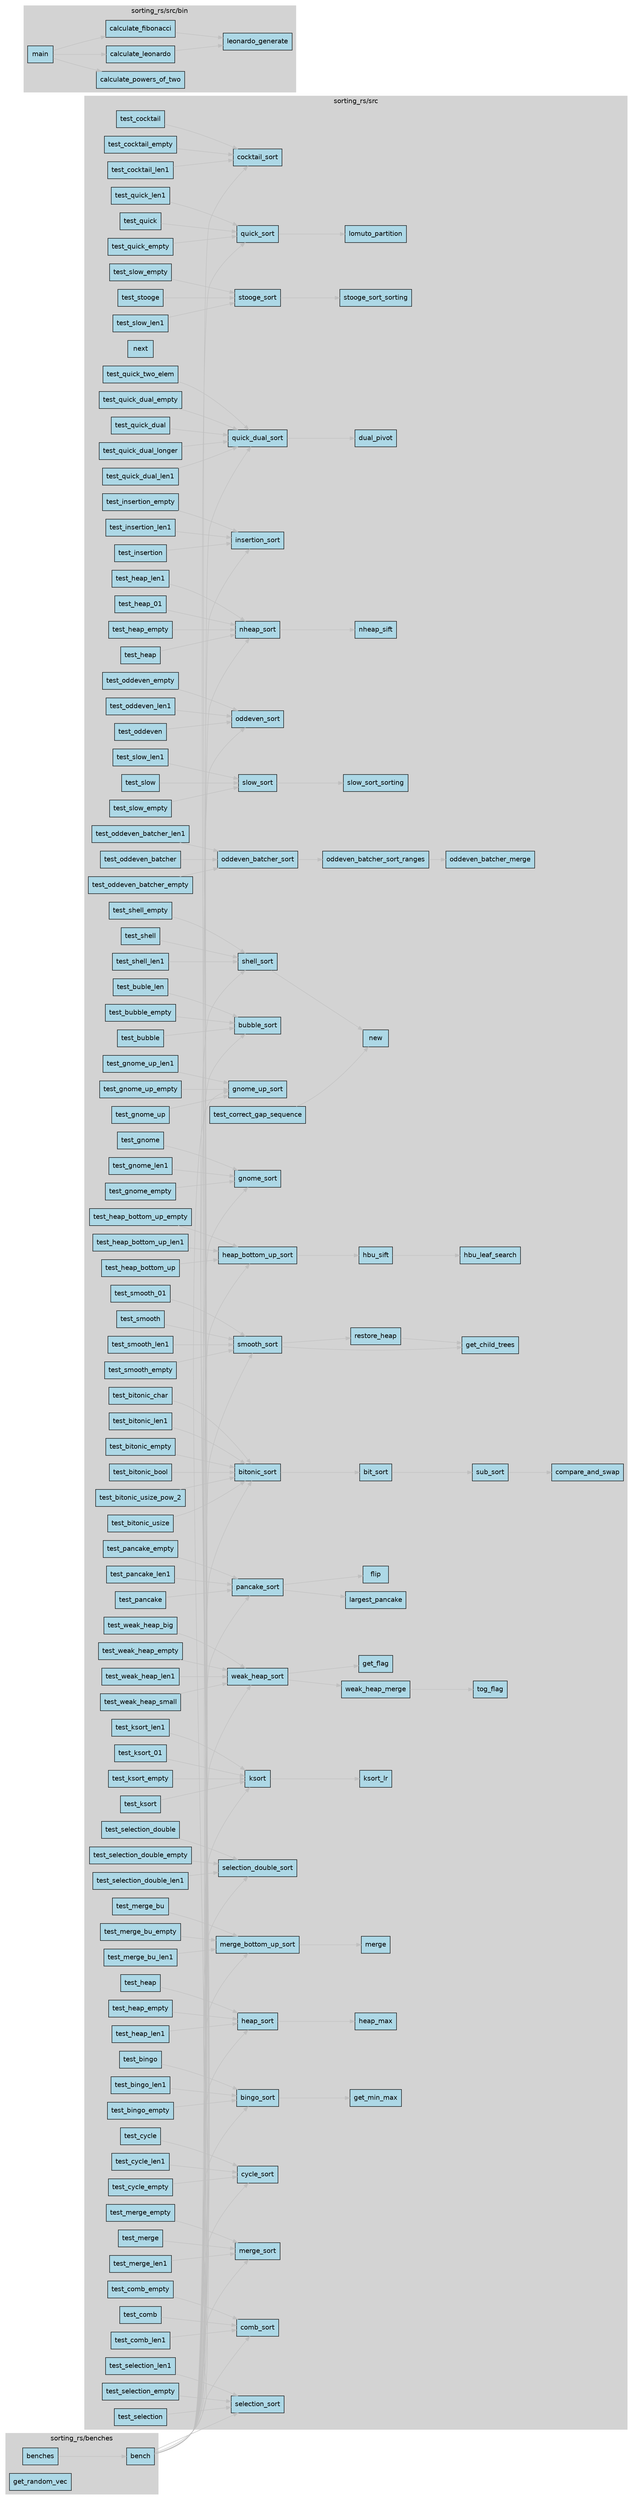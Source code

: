 digraph call_graph {
  rankdir=LR;
  node [shape=box, style=filled, fillcolor=lightblue, fontname=Helvetica];
  edge [color=gray];

  subgraph cluster_0 {
    label = "sorting_rs/benches";
    style=filled;
    color=lightgrey;
    fontname=Helvetica;
    "rust-analyzer cargo sorting_rs 1.2.10 bench()." [label="bench", tooltip=""]
    "rust-analyzer cargo sorting_rs 1.2.10 benches()." [label="benches", tooltip=""]
    "rust-analyzer cargo sorting_rs 1.2.10 get_random_vec()." [label="get_random_vec", tooltip=""]
  }
  subgraph cluster_1 {
    label = "sorting_rs/src";
    style=filled;
    color=lightgrey;
    fontname=Helvetica;
    "rust-analyzer cargo sorting_rs 1.2.10 pancake_sort/flip()." [label="flip", tooltip=""]
    "rust-analyzer cargo sorting_rs 1.2.10 ksort/tests/test_ksort_len1()." [label="test_ksort_len1", tooltip=""]
    "rust-analyzer cargo sorting_rs 1.2.10 insertion_sort/tests/test_insertion()." [label="test_insertion", tooltip=""]
    "rust-analyzer cargo sorting_rs 1.2.10 oddeven_sort/tests/test_oddeven_batcher_empty()." [label="test_oddeven_batcher_empty", tooltip=""]
    "rust-analyzer cargo sorting_rs 1.2.10 cocktail_sort/tests/test_cocktail()." [label="test_cocktail", tooltip=""]
    "rust-analyzer cargo sorting_rs 1.2.10 cocktail_sort/tests/test_cocktail_empty()." [label="test_cocktail_empty", tooltip=""]
    "rust-analyzer cargo sorting_rs 1.2.10 oddeven_sort/oddeven_sort()." [label="oddeven_sort", tooltip=""]
    "rust-analyzer cargo sorting_rs 1.2.10 selection_sort/tests/test_selection_double()." [label="test_selection_double", tooltip=""]
    "rust-analyzer cargo sorting_rs 1.2.10 heap_sort/hbu_leaf_search()." [label="hbu_leaf_search", tooltip=""]
    "rust-analyzer cargo sorting_rs 1.2.10 shell_sort/test/test_shell_empty()." [label="test_shell_empty", tooltip=""]
    "rust-analyzer cargo sorting_rs 1.2.10 smooth_sort/tests/test_smooth_01()." [label="test_smooth_01", tooltip=""]
    "rust-analyzer cargo sorting_rs 1.2.10 ksort/ksort_lr()." [label="ksort_lr", tooltip=""]
    "rust-analyzer cargo sorting_rs 1.2.10 quick_sort/tests/test_quick_empty()." [label="test_quick_empty", tooltip=""]
    "rust-analyzer cargo sorting_rs 1.2.10 shell_sort/impl#[GapSequence][Iterator]next()." [label="next", tooltip=""]
    "rust-analyzer cargo sorting_rs 1.2.10 stooge_sort/tests/test_slow_empty()." [label="test_slow_empty", tooltip=""]
    "rust-analyzer cargo sorting_rs 1.2.10 smooth_sort/get_child_trees()." [label="get_child_trees", tooltip=""]
    "rust-analyzer cargo sorting_rs 1.2.10 shell_sort/test/test_shell()." [label="test_shell", tooltip=""]
    "rust-analyzer cargo sorting_rs 1.2.10 stooge_sort/stooge_sort()." [label="stooge_sort", tooltip=""]
    "rust-analyzer cargo sorting_rs 1.2.10 slow_sort/tests/test_slow()." [label="test_slow", tooltip=""]
    "rust-analyzer cargo sorting_rs 1.2.10 oddeven_sort/oddeven_batcher_sort()." [label="oddeven_batcher_sort", tooltip=""]
    "rust-analyzer cargo sorting_rs 1.2.10 quick_sort/tests/test_quick_dual_longer()." [label="test_quick_dual_longer", tooltip=""]
    "rust-analyzer cargo sorting_rs 1.2.10 merge_sort/tests/test_merge_bu_empty()." [label="test_merge_bu_empty", tooltip=""]
    "rust-analyzer cargo sorting_rs 1.2.10 merge_sort/merge_bottom_up_sort()." [label="merge_bottom_up_sort", tooltip=""]
    "rust-analyzer cargo sorting_rs 1.2.10 nheap_sort/nheap_sort()." [label="nheap_sort", tooltip=""]
    "rust-analyzer cargo sorting_rs 1.2.10 bitonic_sort/bitonic_sort()." [label="bitonic_sort", tooltip=""]
    "rust-analyzer cargo sorting_rs 1.2.10 selection_sort/selection_sort()." [label="selection_sort", tooltip=""]
    "rust-analyzer cargo sorting_rs 1.2.10 oddeven_sort/oddeven_batcher_sort_ranges()." [label="oddeven_batcher_sort_ranges", tooltip=""]
    "rust-analyzer cargo sorting_rs 1.2.10 oddeven_sort/tests/test_oddeven_empty()." [label="test_oddeven_empty", tooltip=""]
    "rust-analyzer cargo sorting_rs 1.2.10 heap_sort/hbu_sift()." [label="hbu_sift", tooltip=""]
    "rust-analyzer cargo sorting_rs 1.2.10 gnome_sort/gnome_up_sort()." [label="gnome_up_sort", tooltip=""]
    "rust-analyzer cargo sorting_rs 1.2.10 quick_sort/tests/test_quick()." [label="test_quick", tooltip=""]
    "rust-analyzer cargo sorting_rs 1.2.10 bubble_sort/tests/test_bubble_empty()." [label="test_bubble_empty", tooltip=""]
    "rust-analyzer cargo sorting_rs 1.2.10 comb_sort/comb_sort()." [label="comb_sort", tooltip=""]
    "rust-analyzer cargo sorting_rs 1.2.10 nheap_sort/tests/test_heap()." [label="test_heap", tooltip=""]
    "rust-analyzer cargo sorting_rs 1.2.10 shell_sort/shell_sort()." [label="shell_sort", tooltip=""]
    "rust-analyzer cargo sorting_rs 1.2.10 gnome_sort/tests/test_gnome_up_empty()." [label="test_gnome_up_empty", tooltip=""]
    "rust-analyzer cargo sorting_rs 1.2.10 quick_sort/tests/test_quick_dual_len1()." [label="test_quick_dual_len1", tooltip=""]
    "rust-analyzer cargo sorting_rs 1.2.10 bitonic_sort/tests/test_bitonic_len1()." [label="test_bitonic_len1", tooltip=""]
    "rust-analyzer cargo sorting_rs 1.2.10 smooth_sort/tests/test_smooth()." [label="test_smooth", tooltip=""]
    "rust-analyzer cargo sorting_rs 1.2.10 stooge_sort/tests/test_stooge()." [label="test_stooge", tooltip=""]
    "rust-analyzer cargo sorting_rs 1.2.10 shell_sort/test/test_shell_len1()." [label="test_shell_len1", tooltip=""]
    "rust-analyzer cargo sorting_rs 1.2.10 oddeven_sort/tests/test_oddeven_len1()." [label="test_oddeven_len1", tooltip=""]
    "rust-analyzer cargo sorting_rs 1.2.10 bubble_sort/tests/test_bubble()." [label="test_bubble", tooltip=""]
    "rust-analyzer cargo sorting_rs 1.2.10 quick_sort/tests/test_quick_two_elem()." [label="test_quick_two_elem", tooltip=""]
    "rust-analyzer cargo sorting_rs 1.2.10 bingo_sort/get_min_max()." [label="get_min_max", tooltip=""]
    "rust-analyzer cargo sorting_rs 1.2.10 bingo_sort/tests/test_bingo_len1()." [label="test_bingo_len1", tooltip=""]
    "rust-analyzer cargo sorting_rs 1.2.10 nheap_sort/tests/test_heap_len1()." [label="test_heap_len1", tooltip=""]
    "rust-analyzer cargo sorting_rs 1.2.10 heap_sort/tests/test_heap_bottom_up_len1()." [label="test_heap_bottom_up_len1", tooltip=""]
    "rust-analyzer cargo sorting_rs 1.2.10 comb_sort/tests/test_comb()." [label="test_comb", tooltip=""]
    "rust-analyzer cargo sorting_rs 1.2.10 bubble_sort/bubble_sort()." [label="bubble_sort", tooltip=""]
    "rust-analyzer cargo sorting_rs 1.2.10 quick_sort/tests/test_quick_len1()." [label="test_quick_len1", tooltip=""]
    "rust-analyzer cargo sorting_rs 1.2.10 insertion_sort/tests/test_insertion_empty()." [label="test_insertion_empty", tooltip=""]
    "rust-analyzer cargo sorting_rs 1.2.10 nheap_sort/tests/test_heap_01()." [label="test_heap_01", tooltip=""]
    "rust-analyzer cargo sorting_rs 1.2.10 heap_sort/weak_heap_sort()." [label="weak_heap_sort", tooltip=""]
    "rust-analyzer cargo sorting_rs 1.2.10 bitonic_sort/tests/test_bitonic_empty()." [label="test_bitonic_empty", tooltip=""]
    "rust-analyzer cargo sorting_rs 1.2.10 gnome_sort/tests/test_gnome_up()." [label="test_gnome_up", tooltip=""]
    "rust-analyzer cargo sorting_rs 1.2.10 cycle_sort/tests/test_cycle_len1()." [label="test_cycle_len1", tooltip=""]
    "rust-analyzer cargo sorting_rs 1.2.10 bitonic_sort/sub_sort()." [label="sub_sort", tooltip=""]
    "rust-analyzer cargo sorting_rs 1.2.10 bitonic_sort/tests/test_bitonic_bool()." [label="test_bitonic_bool", tooltip=""]
    "rust-analyzer cargo sorting_rs 1.2.10 slow_sort/tests/test_slow_empty()." [label="test_slow_empty", tooltip=""]
    "rust-analyzer cargo sorting_rs 1.2.10 merge_sort/merge_sort()." [label="merge_sort", tooltip=""]
    "rust-analyzer cargo sorting_rs 1.2.10 heap_sort/get_flag()." [label="get_flag", tooltip=""]
    "rust-analyzer cargo sorting_rs 1.2.10 insertion_sort/tests/test_insertion_len1()." [label="test_insertion_len1", tooltip=""]
    "rust-analyzer cargo sorting_rs 1.2.10 bingo_sort/bingo_sort()." [label="bingo_sort", tooltip=""]
    "rust-analyzer cargo sorting_rs 1.2.10 heap_sort/tests/test_heap_bottom_up()." [label="test_heap_bottom_up", tooltip=""]
    "rust-analyzer cargo sorting_rs 1.2.10 gnome_sort/tests/test_gnome_len1()." [label="test_gnome_len1", tooltip=""]
    "rust-analyzer cargo sorting_rs 1.2.10 selection_sort/selection_double_sort()." [label="selection_double_sort", tooltip=""]
    "rust-analyzer cargo sorting_rs 1.2.10 quick_sort/tests/test_quick_dual_empty()." [label="test_quick_dual_empty", tooltip=""]
    "rust-analyzer cargo sorting_rs 1.2.10 selection_sort/tests/test_selection_empty()." [label="test_selection_empty", tooltip=""]
    "rust-analyzer cargo sorting_rs 1.2.10 cocktail_sort/cocktail_sort()." [label="cocktail_sort", tooltip=""]
    "rust-analyzer cargo sorting_rs 1.2.10 bitonic_sort/bit_sort()." [label="bit_sort", tooltip=""]
    "rust-analyzer cargo sorting_rs 1.2.10 smooth_sort/restore_heap()." [label="restore_heap", tooltip=""]
    "rust-analyzer cargo sorting_rs 1.2.10 quick_sort/lomuto_partition()." [label="lomuto_partition", tooltip=""]
    "rust-analyzer cargo sorting_rs 1.2.10 pancake_sort/tests/test_pancake_len1()." [label="test_pancake_len1", tooltip=""]
    "rust-analyzer cargo sorting_rs 1.2.10 smooth_sort/smooth_sort()." [label="smooth_sort", tooltip=""]
    "rust-analyzer cargo sorting_rs 1.2.10 quick_sort/dual_pivot()." [label="dual_pivot", tooltip=""]
    "rust-analyzer cargo sorting_rs 1.2.10 oddeven_sort/tests/test_oddeven()." [label="test_oddeven", tooltip=""]
    "rust-analyzer cargo sorting_rs 1.2.10 nheap_sort/tests/test_heap_empty()." [label="test_heap_empty", tooltip=""]
    "rust-analyzer cargo sorting_rs 1.2.10 stooge_sort/stooge_sort_sorting()." [label="stooge_sort_sorting", tooltip=""]
    "rust-analyzer cargo sorting_rs 1.2.10 oddeven_sort/tests/test_oddeven_batcher()." [label="test_oddeven_batcher", tooltip=""]
    "rust-analyzer cargo sorting_rs 1.2.10 gnome_sort/tests/test_gnome_empty()." [label="test_gnome_empty", tooltip=""]
    "rust-analyzer cargo sorting_rs 1.2.10 cycle_sort/cycle_sort()." [label="cycle_sort", tooltip=""]
    "rust-analyzer cargo sorting_rs 1.2.10 merge_sort/tests/test_merge()." [label="test_merge", tooltip=""]
    "rust-analyzer cargo sorting_rs 1.2.10 bitonic_sort/compare_and_swap()." [label="compare_and_swap", tooltip=""]
    "rust-analyzer cargo sorting_rs 1.2.10 heap_sort/heap_sort()." [label="heap_sort", tooltip=""]
    "rust-analyzer cargo sorting_rs 1.2.10 smooth_sort/tests/test_smooth_len1()." [label="test_smooth_len1", tooltip=""]
    "rust-analyzer cargo sorting_rs 1.2.10 oddeven_sort/tests/test_oddeven_batcher_len1()." [label="test_oddeven_batcher_len1", tooltip=""]
    "rust-analyzer cargo sorting_rs 1.2.10 nheap_sort/nheap_sift()." [label="nheap_sift", tooltip=""]
    "rust-analyzer cargo sorting_rs 1.2.10 merge_sort/tests/test_merge_len1()." [label="test_merge_len1", tooltip=""]
    "rust-analyzer cargo sorting_rs 1.2.10 heap_sort/tests/test_weak_heap_small()." [label="test_weak_heap_small", tooltip=""]
    "rust-analyzer cargo sorting_rs 1.2.10 gnome_sort/tests/test_gnome_up_len1()." [label="test_gnome_up_len1", tooltip=""]
    "rust-analyzer cargo sorting_rs 1.2.10 pancake_sort/tests/test_pancake()." [label="test_pancake", tooltip=""]
    "rust-analyzer cargo sorting_rs 1.2.10 pancake_sort/largest_pancake()." [label="largest_pancake", tooltip=""]
    "rust-analyzer cargo sorting_rs 1.2.10 gnome_sort/tests/test_gnome()." [label="test_gnome", tooltip=""]
    "rust-analyzer cargo sorting_rs 1.2.10 insertion_sort/insertion_sort()." [label="insertion_sort", tooltip=""]
    "rust-analyzer cargo sorting_rs 1.2.10 slow_sort/tests/test_slow_len1()." [label="test_slow_len1", tooltip=""]
    "rust-analyzer cargo sorting_rs 1.2.10 heap_sort/tests/test_weak_heap_big()." [label="test_weak_heap_big", tooltip=""]
    "rust-analyzer cargo sorting_rs 1.2.10 bitonic_sort/tests/test_bitonic_usize_pow_2()." [label="test_bitonic_usize_pow_2", tooltip=""]
    "rust-analyzer cargo sorting_rs 1.2.10 pancake_sort/tests/test_pancake_empty()." [label="test_pancake_empty", tooltip=""]
    "rust-analyzer cargo sorting_rs 1.2.10 ksort/tests/test_ksort_empty()." [label="test_ksort_empty", tooltip=""]
    "rust-analyzer cargo sorting_rs 1.2.10 selection_sort/tests/test_selection_double_empty()." [label="test_selection_double_empty", tooltip=""]
    "rust-analyzer cargo sorting_rs 1.2.10 quick_sort/tests/test_quick_dual()." [label="test_quick_dual", tooltip=""]
    "rust-analyzer cargo sorting_rs 1.2.10 heap_sort/tests/test_heap_empty()." [label="test_heap_empty", tooltip=""]
    "rust-analyzer cargo sorting_rs 1.2.10 heap_sort/tests/test_heap_bottom_up_empty()." [label="test_heap_bottom_up_empty", tooltip=""]
    "rust-analyzer cargo sorting_rs 1.2.10 smooth_sort/tests/test_smooth_empty()." [label="test_smooth_empty", tooltip=""]
    "rust-analyzer cargo sorting_rs 1.2.10 merge_sort/tests/test_merge_bu_len1()." [label="test_merge_bu_len1", tooltip=""]
    "rust-analyzer cargo sorting_rs 1.2.10 heap_sort/tog_flag()." [label="tog_flag", tooltip=""]
    "rust-analyzer cargo sorting_rs 1.2.10 oddeven_sort/oddeven_batcher_merge()." [label="oddeven_batcher_merge", tooltip=""]
    "rust-analyzer cargo sorting_rs 1.2.10 heap_sort/tests/test_heap_len1()." [label="test_heap_len1", tooltip=""]
    "rust-analyzer cargo sorting_rs 1.2.10 heap_sort/tests/test_weak_heap_empty()." [label="test_weak_heap_empty", tooltip=""]
    "rust-analyzer cargo sorting_rs 1.2.10 cocktail_sort/tests/test_cocktail_len1()." [label="test_cocktail_len1", tooltip=""]
    "rust-analyzer cargo sorting_rs 1.2.10 slow_sort/slow_sort()." [label="slow_sort", tooltip=""]
    "rust-analyzer cargo sorting_rs 1.2.10 heap_sort/heap_bottom_up_sort()." [label="heap_bottom_up_sort", tooltip=""]
    "rust-analyzer cargo sorting_rs 1.2.10 shell_sort/impl#[GapSequence]new()." [label="new", tooltip=""]
    "rust-analyzer cargo sorting_rs 1.2.10 heap_sort/heap_max()." [label="heap_max", tooltip=""]
    "rust-analyzer cargo sorting_rs 1.2.10 bubble_sort/tests/test_buble_len()." [label="test_buble_len", tooltip=""]
    "rust-analyzer cargo sorting_rs 1.2.10 ksort/tests/test_ksort()." [label="test_ksort", tooltip=""]
    "rust-analyzer cargo sorting_rs 1.2.10 quick_sort/quick_sort()." [label="quick_sort", tooltip=""]
    "rust-analyzer cargo sorting_rs 1.2.10 bingo_sort/tests/test_bingo_empty()." [label="test_bingo_empty", tooltip=""]
    "rust-analyzer cargo sorting_rs 1.2.10 stooge_sort/tests/test_slow_len1()." [label="test_slow_len1", tooltip=""]
    "rust-analyzer cargo sorting_rs 1.2.10 merge_sort/tests/test_merge_bu()." [label="test_merge_bu", tooltip=""]
    "rust-analyzer cargo sorting_rs 1.2.10 gnome_sort/gnome_sort()." [label="gnome_sort", tooltip=""]
    "rust-analyzer cargo sorting_rs 1.2.10 cycle_sort/tests/test_cycle_empty()." [label="test_cycle_empty", tooltip=""]
    "rust-analyzer cargo sorting_rs 1.2.10 bitonic_sort/tests/test_bitonic_usize()." [label="test_bitonic_usize", tooltip=""]
    "rust-analyzer cargo sorting_rs 1.2.10 bingo_sort/tests/test_bingo()." [label="test_bingo", tooltip=""]
    "rust-analyzer cargo sorting_rs 1.2.10 heap_sort/tests/test_weak_heap_len1()." [label="test_weak_heap_len1", tooltip=""]
    "rust-analyzer cargo sorting_rs 1.2.10 pancake_sort/pancake_sort()." [label="pancake_sort", tooltip=""]
    "rust-analyzer cargo sorting_rs 1.2.10 ksort/ksort()." [label="ksort", tooltip=""]
    "rust-analyzer cargo sorting_rs 1.2.10 merge_sort/merge()." [label="merge", tooltip=""]
    "rust-analyzer cargo sorting_rs 1.2.10 ksort/tests/test_ksort_01()." [label="test_ksort_01", tooltip=""]
    "rust-analyzer cargo sorting_rs 1.2.10 heap_sort/weak_heap_merge()." [label="weak_heap_merge", tooltip=""]
    "rust-analyzer cargo sorting_rs 1.2.10 comb_sort/tests/test_comb_len1()." [label="test_comb_len1", tooltip=""]
    "rust-analyzer cargo sorting_rs 1.2.10 cycle_sort/tests/test_cycle()." [label="test_cycle", tooltip=""]
    "rust-analyzer cargo sorting_rs 1.2.10 slow_sort/slow_sort_sorting()." [label="slow_sort_sorting", tooltip=""]
    "rust-analyzer cargo sorting_rs 1.2.10 shell_sort/test/test_correct_gap_sequence()." [label="test_correct_gap_sequence", tooltip=""]
    "rust-analyzer cargo sorting_rs 1.2.10 quick_sort/quick_dual_sort()." [label="quick_dual_sort", tooltip=""]
    "rust-analyzer cargo sorting_rs 1.2.10 heap_sort/tests/test_heap()." [label="test_heap", tooltip=""]
    "rust-analyzer cargo sorting_rs 1.2.10 selection_sort/tests/test_selection()." [label="test_selection", tooltip=""]
    "rust-analyzer cargo sorting_rs 1.2.10 selection_sort/tests/test_selection_double_len1()." [label="test_selection_double_len1", tooltip=""]
    "rust-analyzer cargo sorting_rs 1.2.10 comb_sort/tests/test_comb_empty()." [label="test_comb_empty", tooltip=""]
    "rust-analyzer cargo sorting_rs 1.2.10 bitonic_sort/tests/test_bitonic_char()." [label="test_bitonic_char", tooltip=""]
    "rust-analyzer cargo sorting_rs 1.2.10 selection_sort/tests/test_selection_len1()." [label="test_selection_len1", tooltip=""]
    "rust-analyzer cargo sorting_rs 1.2.10 merge_sort/tests/test_merge_empty()." [label="test_merge_empty", tooltip=""]
  }
  subgraph cluster_2 {
    label = "sorting_rs/src/bin";
    style=filled;
    color=lightgrey;
    fontname=Helvetica;
    "rust-analyzer cargo sorting_rs 1.2.10 leonardo_generate()." [label="leonardo_generate", tooltip=""]
    "rust-analyzer cargo sorting_rs 1.2.10 main()." [label="main", tooltip=""]
    "rust-analyzer cargo sorting_rs 1.2.10 calculate_fibonacci()." [label="calculate_fibonacci", tooltip=""]
    "rust-analyzer cargo sorting_rs 1.2.10 calculate_powers_of_two()." [label="calculate_powers_of_two", tooltip=""]
    "rust-analyzer cargo sorting_rs 1.2.10 calculate_leonardo()." [label="calculate_leonardo", tooltip=""]
  }

  "rust-analyzer cargo sorting_rs 1.2.10 ksort/tests/test_ksort_len1()." -> "rust-analyzer cargo sorting_rs 1.2.10 ksort/ksort()."
  "rust-analyzer cargo sorting_rs 1.2.10 insertion_sort/tests/test_insertion()." -> "rust-analyzer cargo sorting_rs 1.2.10 insertion_sort/insertion_sort()."
  "rust-analyzer cargo sorting_rs 1.2.10 oddeven_sort/tests/test_oddeven_batcher_empty()." -> "rust-analyzer cargo sorting_rs 1.2.10 oddeven_sort/oddeven_batcher_sort()."
  "rust-analyzer cargo sorting_rs 1.2.10 cocktail_sort/tests/test_cocktail()." -> "rust-analyzer cargo sorting_rs 1.2.10 cocktail_sort/cocktail_sort()."
  "rust-analyzer cargo sorting_rs 1.2.10 cocktail_sort/tests/test_cocktail_empty()." -> "rust-analyzer cargo sorting_rs 1.2.10 cocktail_sort/cocktail_sort()."
  "rust-analyzer cargo sorting_rs 1.2.10 selection_sort/tests/test_selection_double()." -> "rust-analyzer cargo sorting_rs 1.2.10 selection_sort/selection_double_sort()."
  "rust-analyzer cargo sorting_rs 1.2.10 shell_sort/test/test_shell_empty()." -> "rust-analyzer cargo sorting_rs 1.2.10 shell_sort/shell_sort()."
  "rust-analyzer cargo sorting_rs 1.2.10 smooth_sort/tests/test_smooth_01()." -> "rust-analyzer cargo sorting_rs 1.2.10 smooth_sort/smooth_sort()."
  "rust-analyzer cargo sorting_rs 1.2.10 quick_sort/tests/test_quick_empty()." -> "rust-analyzer cargo sorting_rs 1.2.10 quick_sort/quick_sort()."
  "rust-analyzer cargo sorting_rs 1.2.10 stooge_sort/tests/test_slow_empty()." -> "rust-analyzer cargo sorting_rs 1.2.10 stooge_sort/stooge_sort()."
  "rust-analyzer cargo sorting_rs 1.2.10 shell_sort/test/test_shell()." -> "rust-analyzer cargo sorting_rs 1.2.10 shell_sort/shell_sort()."
  "rust-analyzer cargo sorting_rs 1.2.10 stooge_sort/stooge_sort()." -> "rust-analyzer cargo sorting_rs 1.2.10 stooge_sort/stooge_sort_sorting()."
  "rust-analyzer cargo sorting_rs 1.2.10 slow_sort/tests/test_slow()." -> "rust-analyzer cargo sorting_rs 1.2.10 slow_sort/slow_sort()."
  "rust-analyzer cargo sorting_rs 1.2.10 oddeven_sort/oddeven_batcher_sort()." -> "rust-analyzer cargo sorting_rs 1.2.10 oddeven_sort/oddeven_batcher_sort_ranges()."
  "rust-analyzer cargo sorting_rs 1.2.10 quick_sort/tests/test_quick_dual_longer()." -> "rust-analyzer cargo sorting_rs 1.2.10 quick_sort/quick_dual_sort()."
  "rust-analyzer cargo sorting_rs 1.2.10 merge_sort/tests/test_merge_bu_empty()." -> "rust-analyzer cargo sorting_rs 1.2.10 merge_sort/merge_bottom_up_sort()."
  "rust-analyzer cargo sorting_rs 1.2.10 merge_sort/merge_bottom_up_sort()." -> "rust-analyzer cargo sorting_rs 1.2.10 merge_sort/merge()."
  "rust-analyzer cargo sorting_rs 1.2.10 nheap_sort/nheap_sort()." -> "rust-analyzer cargo sorting_rs 1.2.10 nheap_sort/nheap_sift()."
  "rust-analyzer cargo sorting_rs 1.2.10 bitonic_sort/bitonic_sort()." -> "rust-analyzer cargo sorting_rs 1.2.10 bitonic_sort/bit_sort()."
  "rust-analyzer cargo sorting_rs 1.2.10 oddeven_sort/oddeven_batcher_sort_ranges()." -> "rust-analyzer cargo sorting_rs 1.2.10 oddeven_sort/oddeven_batcher_merge()."
  "rust-analyzer cargo sorting_rs 1.2.10 oddeven_sort/tests/test_oddeven_empty()." -> "rust-analyzer cargo sorting_rs 1.2.10 oddeven_sort/oddeven_sort()."
  "rust-analyzer cargo sorting_rs 1.2.10 bench()." -> "rust-analyzer cargo sorting_rs 1.2.10 pancake_sort/pancake_sort()."
  "rust-analyzer cargo sorting_rs 1.2.10 bench()." -> "rust-analyzer cargo sorting_rs 1.2.10 shell_sort/shell_sort()."
  "rust-analyzer cargo sorting_rs 1.2.10 bench()." -> "rust-analyzer cargo sorting_rs 1.2.10 heap_sort/heap_sort()."
  "rust-analyzer cargo sorting_rs 1.2.10 bench()." -> "rust-analyzer cargo sorting_rs 1.2.10 cocktail_sort/cocktail_sort()."
  "rust-analyzer cargo sorting_rs 1.2.10 bench()." -> "rust-analyzer cargo sorting_rs 1.2.10 heap_sort/heap_bottom_up_sort()."
  "rust-analyzer cargo sorting_rs 1.2.10 bench()." -> "rust-analyzer cargo sorting_rs 1.2.10 bubble_sort/bubble_sort()."
  "rust-analyzer cargo sorting_rs 1.2.10 bench()." -> "rust-analyzer cargo sorting_rs 1.2.10 merge_sort/merge_bottom_up_sort()."
  "rust-analyzer cargo sorting_rs 1.2.10 bench()." -> "rust-analyzer cargo sorting_rs 1.2.10 selection_sort/selection_sort()."
  "rust-analyzer cargo sorting_rs 1.2.10 bench()." -> "rust-analyzer cargo sorting_rs 1.2.10 cycle_sort/cycle_sort()."
  "rust-analyzer cargo sorting_rs 1.2.10 bench()." -> "rust-analyzer cargo sorting_rs 1.2.10 smooth_sort/smooth_sort()."
  "rust-analyzer cargo sorting_rs 1.2.10 bench()." -> "rust-analyzer cargo sorting_rs 1.2.10 heap_sort/weak_heap_sort()."
  "rust-analyzer cargo sorting_rs 1.2.10 bench()." -> "rust-analyzer cargo sorting_rs 1.2.10 bingo_sort/bingo_sort()."
  "rust-analyzer cargo sorting_rs 1.2.10 bench()." -> "rust-analyzer cargo sorting_rs 1.2.10 merge_sort/merge_sort()."
  "rust-analyzer cargo sorting_rs 1.2.10 bench()." -> "rust-analyzer cargo sorting_rs 1.2.10 quick_sort/quick_sort()."
  "rust-analyzer cargo sorting_rs 1.2.10 bench()." -> "rust-analyzer cargo sorting_rs 1.2.10 nheap_sort/nheap_sort()."
  "rust-analyzer cargo sorting_rs 1.2.10 bench()." -> "rust-analyzer cargo sorting_rs 1.2.10 selection_sort/selection_double_sort()."
  "rust-analyzer cargo sorting_rs 1.2.10 bench()." -> "rust-analyzer cargo sorting_rs 1.2.10 quick_sort/quick_dual_sort()."
  "rust-analyzer cargo sorting_rs 1.2.10 bench()." -> "rust-analyzer cargo sorting_rs 1.2.10 comb_sort/comb_sort()."
  "rust-analyzer cargo sorting_rs 1.2.10 bench()." -> "rust-analyzer cargo sorting_rs 1.2.10 gnome_sort/gnome_sort()."
  "rust-analyzer cargo sorting_rs 1.2.10 bench()." -> "rust-analyzer cargo sorting_rs 1.2.10 ksort/ksort()."
  "rust-analyzer cargo sorting_rs 1.2.10 bench()." -> "rust-analyzer cargo sorting_rs 1.2.10 insertion_sort/insertion_sort()."
  "rust-analyzer cargo sorting_rs 1.2.10 bench()." -> "rust-analyzer cargo sorting_rs 1.2.10 bitonic_sort/bitonic_sort()."
  "rust-analyzer cargo sorting_rs 1.2.10 bench()." -> "rust-analyzer cargo sorting_rs 1.2.10 gnome_sort/gnome_up_sort()."
  "rust-analyzer cargo sorting_rs 1.2.10 bench()." -> "rust-analyzer cargo sorting_rs 1.2.10 oddeven_sort/oddeven_sort()."
  "rust-analyzer cargo sorting_rs 1.2.10 heap_sort/hbu_sift()." -> "rust-analyzer cargo sorting_rs 1.2.10 heap_sort/hbu_leaf_search()."
  "rust-analyzer cargo sorting_rs 1.2.10 quick_sort/tests/test_quick()." -> "rust-analyzer cargo sorting_rs 1.2.10 quick_sort/quick_sort()."
  "rust-analyzer cargo sorting_rs 1.2.10 bubble_sort/tests/test_bubble_empty()." -> "rust-analyzer cargo sorting_rs 1.2.10 bubble_sort/bubble_sort()."
  "rust-analyzer cargo sorting_rs 1.2.10 nheap_sort/tests/test_heap()." -> "rust-analyzer cargo sorting_rs 1.2.10 nheap_sort/nheap_sort()."
  "rust-analyzer cargo sorting_rs 1.2.10 shell_sort/shell_sort()." -> "rust-analyzer cargo sorting_rs 1.2.10 shell_sort/impl#[GapSequence]new()."
  "rust-analyzer cargo sorting_rs 1.2.10 gnome_sort/tests/test_gnome_up_empty()." -> "rust-analyzer cargo sorting_rs 1.2.10 gnome_sort/gnome_up_sort()."
  "rust-analyzer cargo sorting_rs 1.2.10 quick_sort/tests/test_quick_dual_len1()." -> "rust-analyzer cargo sorting_rs 1.2.10 quick_sort/quick_dual_sort()."
  "rust-analyzer cargo sorting_rs 1.2.10 bitonic_sort/tests/test_bitonic_len1()." -> "rust-analyzer cargo sorting_rs 1.2.10 bitonic_sort/bitonic_sort()."
  "rust-analyzer cargo sorting_rs 1.2.10 smooth_sort/tests/test_smooth()." -> "rust-analyzer cargo sorting_rs 1.2.10 smooth_sort/smooth_sort()."
  "rust-analyzer cargo sorting_rs 1.2.10 stooge_sort/tests/test_stooge()." -> "rust-analyzer cargo sorting_rs 1.2.10 stooge_sort/stooge_sort()."
  "rust-analyzer cargo sorting_rs 1.2.10 shell_sort/test/test_shell_len1()." -> "rust-analyzer cargo sorting_rs 1.2.10 shell_sort/shell_sort()."
  "rust-analyzer cargo sorting_rs 1.2.10 oddeven_sort/tests/test_oddeven_len1()." -> "rust-analyzer cargo sorting_rs 1.2.10 oddeven_sort/oddeven_sort()."
  "rust-analyzer cargo sorting_rs 1.2.10 bubble_sort/tests/test_bubble()." -> "rust-analyzer cargo sorting_rs 1.2.10 bubble_sort/bubble_sort()."
  "rust-analyzer cargo sorting_rs 1.2.10 quick_sort/tests/test_quick_two_elem()." -> "rust-analyzer cargo sorting_rs 1.2.10 quick_sort/quick_dual_sort()."
  "rust-analyzer cargo sorting_rs 1.2.10 bingo_sort/tests/test_bingo_len1()." -> "rust-analyzer cargo sorting_rs 1.2.10 bingo_sort/bingo_sort()."
  "rust-analyzer cargo sorting_rs 1.2.10 nheap_sort/tests/test_heap_len1()." -> "rust-analyzer cargo sorting_rs 1.2.10 nheap_sort/nheap_sort()."
  "rust-analyzer cargo sorting_rs 1.2.10 heap_sort/tests/test_heap_bottom_up_len1()." -> "rust-analyzer cargo sorting_rs 1.2.10 heap_sort/heap_bottom_up_sort()."
  "rust-analyzer cargo sorting_rs 1.2.10 comb_sort/tests/test_comb()." -> "rust-analyzer cargo sorting_rs 1.2.10 comb_sort/comb_sort()."
  "rust-analyzer cargo sorting_rs 1.2.10 quick_sort/tests/test_quick_len1()." -> "rust-analyzer cargo sorting_rs 1.2.10 quick_sort/quick_sort()."
  "rust-analyzer cargo sorting_rs 1.2.10 insertion_sort/tests/test_insertion_empty()." -> "rust-analyzer cargo sorting_rs 1.2.10 insertion_sort/insertion_sort()."
  "rust-analyzer cargo sorting_rs 1.2.10 nheap_sort/tests/test_heap_01()." -> "rust-analyzer cargo sorting_rs 1.2.10 nheap_sort/nheap_sort()."
  "rust-analyzer cargo sorting_rs 1.2.10 heap_sort/weak_heap_sort()." -> "rust-analyzer cargo sorting_rs 1.2.10 heap_sort/get_flag()."
  "rust-analyzer cargo sorting_rs 1.2.10 heap_sort/weak_heap_sort()." -> "rust-analyzer cargo sorting_rs 1.2.10 heap_sort/weak_heap_merge()."
  "rust-analyzer cargo sorting_rs 1.2.10 bitonic_sort/tests/test_bitonic_empty()." -> "rust-analyzer cargo sorting_rs 1.2.10 bitonic_sort/bitonic_sort()."
  "rust-analyzer cargo sorting_rs 1.2.10 gnome_sort/tests/test_gnome_up()." -> "rust-analyzer cargo sorting_rs 1.2.10 gnome_sort/gnome_up_sort()."
  "rust-analyzer cargo sorting_rs 1.2.10 cycle_sort/tests/test_cycle_len1()." -> "rust-analyzer cargo sorting_rs 1.2.10 cycle_sort/cycle_sort()."
  "rust-analyzer cargo sorting_rs 1.2.10 bitonic_sort/sub_sort()." -> "rust-analyzer cargo sorting_rs 1.2.10 bitonic_sort/compare_and_swap()."
  "rust-analyzer cargo sorting_rs 1.2.10 bitonic_sort/tests/test_bitonic_bool()." -> "rust-analyzer cargo sorting_rs 1.2.10 bitonic_sort/bitonic_sort()."
  "rust-analyzer cargo sorting_rs 1.2.10 slow_sort/tests/test_slow_empty()." -> "rust-analyzer cargo sorting_rs 1.2.10 slow_sort/slow_sort()."
  "rust-analyzer cargo sorting_rs 1.2.10 insertion_sort/tests/test_insertion_len1()." -> "rust-analyzer cargo sorting_rs 1.2.10 insertion_sort/insertion_sort()."
  "rust-analyzer cargo sorting_rs 1.2.10 bingo_sort/bingo_sort()." -> "rust-analyzer cargo sorting_rs 1.2.10 bingo_sort/get_min_max()."
  "rust-analyzer cargo sorting_rs 1.2.10 heap_sort/tests/test_heap_bottom_up()." -> "rust-analyzer cargo sorting_rs 1.2.10 heap_sort/heap_bottom_up_sort()."
  "rust-analyzer cargo sorting_rs 1.2.10 gnome_sort/tests/test_gnome_len1()." -> "rust-analyzer cargo sorting_rs 1.2.10 gnome_sort/gnome_sort()."
  "rust-analyzer cargo sorting_rs 1.2.10 quick_sort/tests/test_quick_dual_empty()." -> "rust-analyzer cargo sorting_rs 1.2.10 quick_sort/quick_dual_sort()."
  "rust-analyzer cargo sorting_rs 1.2.10 selection_sort/tests/test_selection_empty()." -> "rust-analyzer cargo sorting_rs 1.2.10 selection_sort/selection_sort()."
  "rust-analyzer cargo sorting_rs 1.2.10 bitonic_sort/bit_sort()." -> "rust-analyzer cargo sorting_rs 1.2.10 bitonic_sort/sub_sort()."
  "rust-analyzer cargo sorting_rs 1.2.10 smooth_sort/restore_heap()." -> "rust-analyzer cargo sorting_rs 1.2.10 smooth_sort/get_child_trees()."
  "rust-analyzer cargo sorting_rs 1.2.10 pancake_sort/tests/test_pancake_len1()." -> "rust-analyzer cargo sorting_rs 1.2.10 pancake_sort/pancake_sort()."
  "rust-analyzer cargo sorting_rs 1.2.10 smooth_sort/smooth_sort()." -> "rust-analyzer cargo sorting_rs 1.2.10 smooth_sort/restore_heap()."
  "rust-analyzer cargo sorting_rs 1.2.10 smooth_sort/smooth_sort()." -> "rust-analyzer cargo sorting_rs 1.2.10 smooth_sort/get_child_trees()."
  "rust-analyzer cargo sorting_rs 1.2.10 oddeven_sort/tests/test_oddeven()." -> "rust-analyzer cargo sorting_rs 1.2.10 oddeven_sort/oddeven_sort()."
  "rust-analyzer cargo sorting_rs 1.2.10 nheap_sort/tests/test_heap_empty()." -> "rust-analyzer cargo sorting_rs 1.2.10 nheap_sort/nheap_sort()."
  "rust-analyzer cargo sorting_rs 1.2.10 oddeven_sort/tests/test_oddeven_batcher()." -> "rust-analyzer cargo sorting_rs 1.2.10 oddeven_sort/oddeven_batcher_sort()."
  "rust-analyzer cargo sorting_rs 1.2.10 gnome_sort/tests/test_gnome_empty()." -> "rust-analyzer cargo sorting_rs 1.2.10 gnome_sort/gnome_sort()."
  "rust-analyzer cargo sorting_rs 1.2.10 main()." -> "rust-analyzer cargo sorting_rs 1.2.10 calculate_powers_of_two()."
  "rust-analyzer cargo sorting_rs 1.2.10 main()." -> "rust-analyzer cargo sorting_rs 1.2.10 calculate_leonardo()."
  "rust-analyzer cargo sorting_rs 1.2.10 main()." -> "rust-analyzer cargo sorting_rs 1.2.10 calculate_fibonacci()."
  "rust-analyzer cargo sorting_rs 1.2.10 merge_sort/tests/test_merge()." -> "rust-analyzer cargo sorting_rs 1.2.10 merge_sort/merge_sort()."
  "rust-analyzer cargo sorting_rs 1.2.10 calculate_fibonacci()." -> "rust-analyzer cargo sorting_rs 1.2.10 leonardo_generate()."
  "rust-analyzer cargo sorting_rs 1.2.10 heap_sort/heap_sort()." -> "rust-analyzer cargo sorting_rs 1.2.10 heap_sort/heap_max()."
  "rust-analyzer cargo sorting_rs 1.2.10 calculate_leonardo()." -> "rust-analyzer cargo sorting_rs 1.2.10 leonardo_generate()."
  "rust-analyzer cargo sorting_rs 1.2.10 smooth_sort/tests/test_smooth_len1()." -> "rust-analyzer cargo sorting_rs 1.2.10 smooth_sort/smooth_sort()."
  "rust-analyzer cargo sorting_rs 1.2.10 oddeven_sort/tests/test_oddeven_batcher_len1()." -> "rust-analyzer cargo sorting_rs 1.2.10 oddeven_sort/oddeven_batcher_sort()."
  "rust-analyzer cargo sorting_rs 1.2.10 benches()." -> "rust-analyzer cargo sorting_rs 1.2.10 bench()."
  "rust-analyzer cargo sorting_rs 1.2.10 merge_sort/tests/test_merge_len1()." -> "rust-analyzer cargo sorting_rs 1.2.10 merge_sort/merge_sort()."
  "rust-analyzer cargo sorting_rs 1.2.10 heap_sort/tests/test_weak_heap_small()." -> "rust-analyzer cargo sorting_rs 1.2.10 heap_sort/weak_heap_sort()."
  "rust-analyzer cargo sorting_rs 1.2.10 gnome_sort/tests/test_gnome_up_len1()." -> "rust-analyzer cargo sorting_rs 1.2.10 gnome_sort/gnome_up_sort()."
  "rust-analyzer cargo sorting_rs 1.2.10 pancake_sort/tests/test_pancake()." -> "rust-analyzer cargo sorting_rs 1.2.10 pancake_sort/pancake_sort()."
  "rust-analyzer cargo sorting_rs 1.2.10 gnome_sort/tests/test_gnome()." -> "rust-analyzer cargo sorting_rs 1.2.10 gnome_sort/gnome_sort()."
  "rust-analyzer cargo sorting_rs 1.2.10 slow_sort/tests/test_slow_len1()." -> "rust-analyzer cargo sorting_rs 1.2.10 slow_sort/slow_sort()."
  "rust-analyzer cargo sorting_rs 1.2.10 heap_sort/tests/test_weak_heap_big()." -> "rust-analyzer cargo sorting_rs 1.2.10 heap_sort/weak_heap_sort()."
  "rust-analyzer cargo sorting_rs 1.2.10 bitonic_sort/tests/test_bitonic_usize_pow_2()." -> "rust-analyzer cargo sorting_rs 1.2.10 bitonic_sort/bitonic_sort()."
  "rust-analyzer cargo sorting_rs 1.2.10 pancake_sort/tests/test_pancake_empty()." -> "rust-analyzer cargo sorting_rs 1.2.10 pancake_sort/pancake_sort()."
  "rust-analyzer cargo sorting_rs 1.2.10 ksort/tests/test_ksort_empty()." -> "rust-analyzer cargo sorting_rs 1.2.10 ksort/ksort()."
  "rust-analyzer cargo sorting_rs 1.2.10 selection_sort/tests/test_selection_double_empty()." -> "rust-analyzer cargo sorting_rs 1.2.10 selection_sort/selection_double_sort()."
  "rust-analyzer cargo sorting_rs 1.2.10 quick_sort/tests/test_quick_dual()." -> "rust-analyzer cargo sorting_rs 1.2.10 quick_sort/quick_dual_sort()."
  "rust-analyzer cargo sorting_rs 1.2.10 heap_sort/tests/test_heap_empty()." -> "rust-analyzer cargo sorting_rs 1.2.10 heap_sort/heap_sort()."
  "rust-analyzer cargo sorting_rs 1.2.10 heap_sort/tests/test_heap_bottom_up_empty()." -> "rust-analyzer cargo sorting_rs 1.2.10 heap_sort/heap_bottom_up_sort()."
  "rust-analyzer cargo sorting_rs 1.2.10 smooth_sort/tests/test_smooth_empty()." -> "rust-analyzer cargo sorting_rs 1.2.10 smooth_sort/smooth_sort()."
  "rust-analyzer cargo sorting_rs 1.2.10 merge_sort/tests/test_merge_bu_len1()." -> "rust-analyzer cargo sorting_rs 1.2.10 merge_sort/merge_bottom_up_sort()."
  "rust-analyzer cargo sorting_rs 1.2.10 heap_sort/tests/test_heap_len1()." -> "rust-analyzer cargo sorting_rs 1.2.10 heap_sort/heap_sort()."
  "rust-analyzer cargo sorting_rs 1.2.10 heap_sort/tests/test_weak_heap_empty()." -> "rust-analyzer cargo sorting_rs 1.2.10 heap_sort/weak_heap_sort()."
  "rust-analyzer cargo sorting_rs 1.2.10 cocktail_sort/tests/test_cocktail_len1()." -> "rust-analyzer cargo sorting_rs 1.2.10 cocktail_sort/cocktail_sort()."
  "rust-analyzer cargo sorting_rs 1.2.10 slow_sort/slow_sort()." -> "rust-analyzer cargo sorting_rs 1.2.10 slow_sort/slow_sort_sorting()."
  "rust-analyzer cargo sorting_rs 1.2.10 heap_sort/heap_bottom_up_sort()." -> "rust-analyzer cargo sorting_rs 1.2.10 heap_sort/hbu_sift()."
  "rust-analyzer cargo sorting_rs 1.2.10 bubble_sort/tests/test_buble_len()." -> "rust-analyzer cargo sorting_rs 1.2.10 bubble_sort/bubble_sort()."
  "rust-analyzer cargo sorting_rs 1.2.10 ksort/tests/test_ksort()." -> "rust-analyzer cargo sorting_rs 1.2.10 ksort/ksort()."
  "rust-analyzer cargo sorting_rs 1.2.10 quick_sort/quick_sort()." -> "rust-analyzer cargo sorting_rs 1.2.10 quick_sort/lomuto_partition()."
  "rust-analyzer cargo sorting_rs 1.2.10 bingo_sort/tests/test_bingo_empty()." -> "rust-analyzer cargo sorting_rs 1.2.10 bingo_sort/bingo_sort()."
  "rust-analyzer cargo sorting_rs 1.2.10 stooge_sort/tests/test_slow_len1()." -> "rust-analyzer cargo sorting_rs 1.2.10 stooge_sort/stooge_sort()."
  "rust-analyzer cargo sorting_rs 1.2.10 merge_sort/tests/test_merge_bu()." -> "rust-analyzer cargo sorting_rs 1.2.10 merge_sort/merge_bottom_up_sort()."
  "rust-analyzer cargo sorting_rs 1.2.10 cycle_sort/tests/test_cycle_empty()." -> "rust-analyzer cargo sorting_rs 1.2.10 cycle_sort/cycle_sort()."
  "rust-analyzer cargo sorting_rs 1.2.10 bitonic_sort/tests/test_bitonic_usize()." -> "rust-analyzer cargo sorting_rs 1.2.10 bitonic_sort/bitonic_sort()."
  "rust-analyzer cargo sorting_rs 1.2.10 bingo_sort/tests/test_bingo()." -> "rust-analyzer cargo sorting_rs 1.2.10 bingo_sort/bingo_sort()."
  "rust-analyzer cargo sorting_rs 1.2.10 heap_sort/tests/test_weak_heap_len1()." -> "rust-analyzer cargo sorting_rs 1.2.10 heap_sort/weak_heap_sort()."
  "rust-analyzer cargo sorting_rs 1.2.10 pancake_sort/pancake_sort()." -> "rust-analyzer cargo sorting_rs 1.2.10 pancake_sort/largest_pancake()."
  "rust-analyzer cargo sorting_rs 1.2.10 pancake_sort/pancake_sort()." -> "rust-analyzer cargo sorting_rs 1.2.10 pancake_sort/flip()."
  "rust-analyzer cargo sorting_rs 1.2.10 ksort/ksort()." -> "rust-analyzer cargo sorting_rs 1.2.10 ksort/ksort_lr()."
  "rust-analyzer cargo sorting_rs 1.2.10 ksort/tests/test_ksort_01()." -> "rust-analyzer cargo sorting_rs 1.2.10 ksort/ksort()."
  "rust-analyzer cargo sorting_rs 1.2.10 heap_sort/weak_heap_merge()." -> "rust-analyzer cargo sorting_rs 1.2.10 heap_sort/tog_flag()."
  "rust-analyzer cargo sorting_rs 1.2.10 comb_sort/tests/test_comb_len1()." -> "rust-analyzer cargo sorting_rs 1.2.10 comb_sort/comb_sort()."
  "rust-analyzer cargo sorting_rs 1.2.10 cycle_sort/tests/test_cycle()." -> "rust-analyzer cargo sorting_rs 1.2.10 cycle_sort/cycle_sort()."
  "rust-analyzer cargo sorting_rs 1.2.10 shell_sort/test/test_correct_gap_sequence()." -> "rust-analyzer cargo sorting_rs 1.2.10 shell_sort/impl#[GapSequence]new()."
  "rust-analyzer cargo sorting_rs 1.2.10 quick_sort/quick_dual_sort()." -> "rust-analyzer cargo sorting_rs 1.2.10 quick_sort/dual_pivot()."
  "rust-analyzer cargo sorting_rs 1.2.10 heap_sort/tests/test_heap()." -> "rust-analyzer cargo sorting_rs 1.2.10 heap_sort/heap_sort()."
  "rust-analyzer cargo sorting_rs 1.2.10 selection_sort/tests/test_selection()." -> "rust-analyzer cargo sorting_rs 1.2.10 selection_sort/selection_sort()."
  "rust-analyzer cargo sorting_rs 1.2.10 selection_sort/tests/test_selection_double_len1()." -> "rust-analyzer cargo sorting_rs 1.2.10 selection_sort/selection_double_sort()."
  "rust-analyzer cargo sorting_rs 1.2.10 comb_sort/tests/test_comb_empty()." -> "rust-analyzer cargo sorting_rs 1.2.10 comb_sort/comb_sort()."
  "rust-analyzer cargo sorting_rs 1.2.10 bitonic_sort/tests/test_bitonic_char()." -> "rust-analyzer cargo sorting_rs 1.2.10 bitonic_sort/bitonic_sort()."
  "rust-analyzer cargo sorting_rs 1.2.10 selection_sort/tests/test_selection_len1()." -> "rust-analyzer cargo sorting_rs 1.2.10 selection_sort/selection_sort()."
  "rust-analyzer cargo sorting_rs 1.2.10 merge_sort/tests/test_merge_empty()." -> "rust-analyzer cargo sorting_rs 1.2.10 merge_sort/merge_sort()."
}
